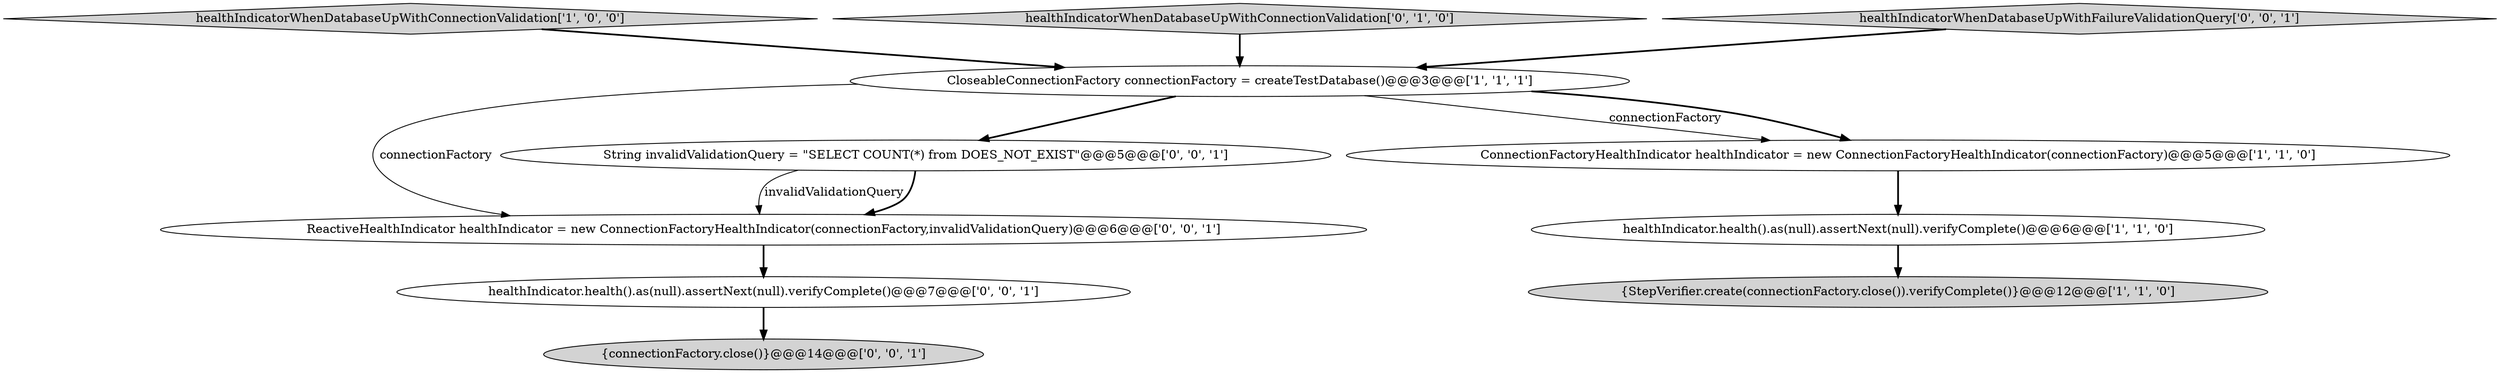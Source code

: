 digraph {
8 [style = filled, label = "ReactiveHealthIndicator healthIndicator = new ConnectionFactoryHealthIndicator(connectionFactory,invalidValidationQuery)@@@6@@@['0', '0', '1']", fillcolor = white, shape = ellipse image = "AAA0AAABBB3BBB"];
6 [style = filled, label = "String invalidValidationQuery = \"SELECT COUNT(*) from DOES_NOT_EXIST\"@@@5@@@['0', '0', '1']", fillcolor = white, shape = ellipse image = "AAA0AAABBB3BBB"];
4 [style = filled, label = "CloseableConnectionFactory connectionFactory = createTestDatabase()@@@3@@@['1', '1', '1']", fillcolor = white, shape = ellipse image = "AAA0AAABBB1BBB"];
1 [style = filled, label = "healthIndicator.health().as(null).assertNext(null).verifyComplete()@@@6@@@['1', '1', '0']", fillcolor = white, shape = ellipse image = "AAA0AAABBB1BBB"];
2 [style = filled, label = "healthIndicatorWhenDatabaseUpWithConnectionValidation['1', '0', '0']", fillcolor = lightgray, shape = diamond image = "AAA0AAABBB1BBB"];
5 [style = filled, label = "healthIndicatorWhenDatabaseUpWithConnectionValidation['0', '1', '0']", fillcolor = lightgray, shape = diamond image = "AAA0AAABBB2BBB"];
10 [style = filled, label = "{connectionFactory.close()}@@@14@@@['0', '0', '1']", fillcolor = lightgray, shape = ellipse image = "AAA0AAABBB3BBB"];
0 [style = filled, label = "ConnectionFactoryHealthIndicator healthIndicator = new ConnectionFactoryHealthIndicator(connectionFactory)@@@5@@@['1', '1', '0']", fillcolor = white, shape = ellipse image = "AAA0AAABBB1BBB"];
7 [style = filled, label = "healthIndicatorWhenDatabaseUpWithFailureValidationQuery['0', '0', '1']", fillcolor = lightgray, shape = diamond image = "AAA0AAABBB3BBB"];
3 [style = filled, label = "{StepVerifier.create(connectionFactory.close()).verifyComplete()}@@@12@@@['1', '1', '0']", fillcolor = lightgray, shape = ellipse image = "AAA0AAABBB1BBB"];
9 [style = filled, label = "healthIndicator.health().as(null).assertNext(null).verifyComplete()@@@7@@@['0', '0', '1']", fillcolor = white, shape = ellipse image = "AAA0AAABBB3BBB"];
1->3 [style = bold, label=""];
4->0 [style = solid, label="connectionFactory"];
6->8 [style = solid, label="invalidValidationQuery"];
7->4 [style = bold, label=""];
9->10 [style = bold, label=""];
2->4 [style = bold, label=""];
4->6 [style = bold, label=""];
0->1 [style = bold, label=""];
5->4 [style = bold, label=""];
6->8 [style = bold, label=""];
4->0 [style = bold, label=""];
8->9 [style = bold, label=""];
4->8 [style = solid, label="connectionFactory"];
}
